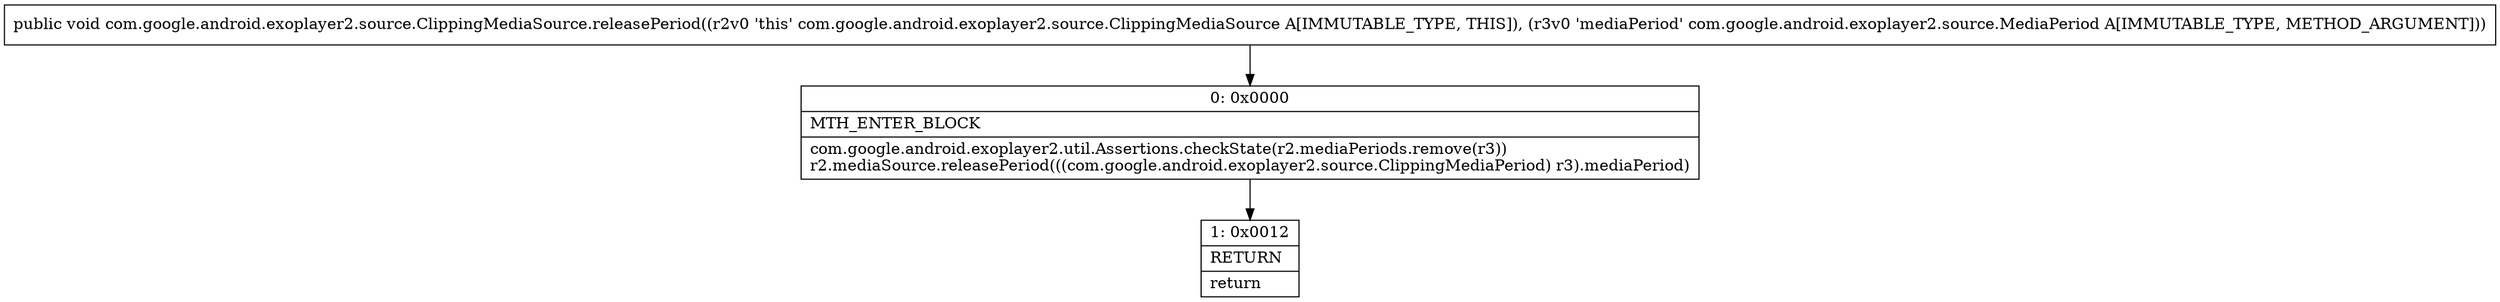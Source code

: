 digraph "CFG forcom.google.android.exoplayer2.source.ClippingMediaSource.releasePeriod(Lcom\/google\/android\/exoplayer2\/source\/MediaPeriod;)V" {
Node_0 [shape=record,label="{0\:\ 0x0000|MTH_ENTER_BLOCK\l|com.google.android.exoplayer2.util.Assertions.checkState(r2.mediaPeriods.remove(r3))\lr2.mediaSource.releasePeriod(((com.google.android.exoplayer2.source.ClippingMediaPeriod) r3).mediaPeriod)\l}"];
Node_1 [shape=record,label="{1\:\ 0x0012|RETURN\l|return\l}"];
MethodNode[shape=record,label="{public void com.google.android.exoplayer2.source.ClippingMediaSource.releasePeriod((r2v0 'this' com.google.android.exoplayer2.source.ClippingMediaSource A[IMMUTABLE_TYPE, THIS]), (r3v0 'mediaPeriod' com.google.android.exoplayer2.source.MediaPeriod A[IMMUTABLE_TYPE, METHOD_ARGUMENT])) }"];
MethodNode -> Node_0;
Node_0 -> Node_1;
}

